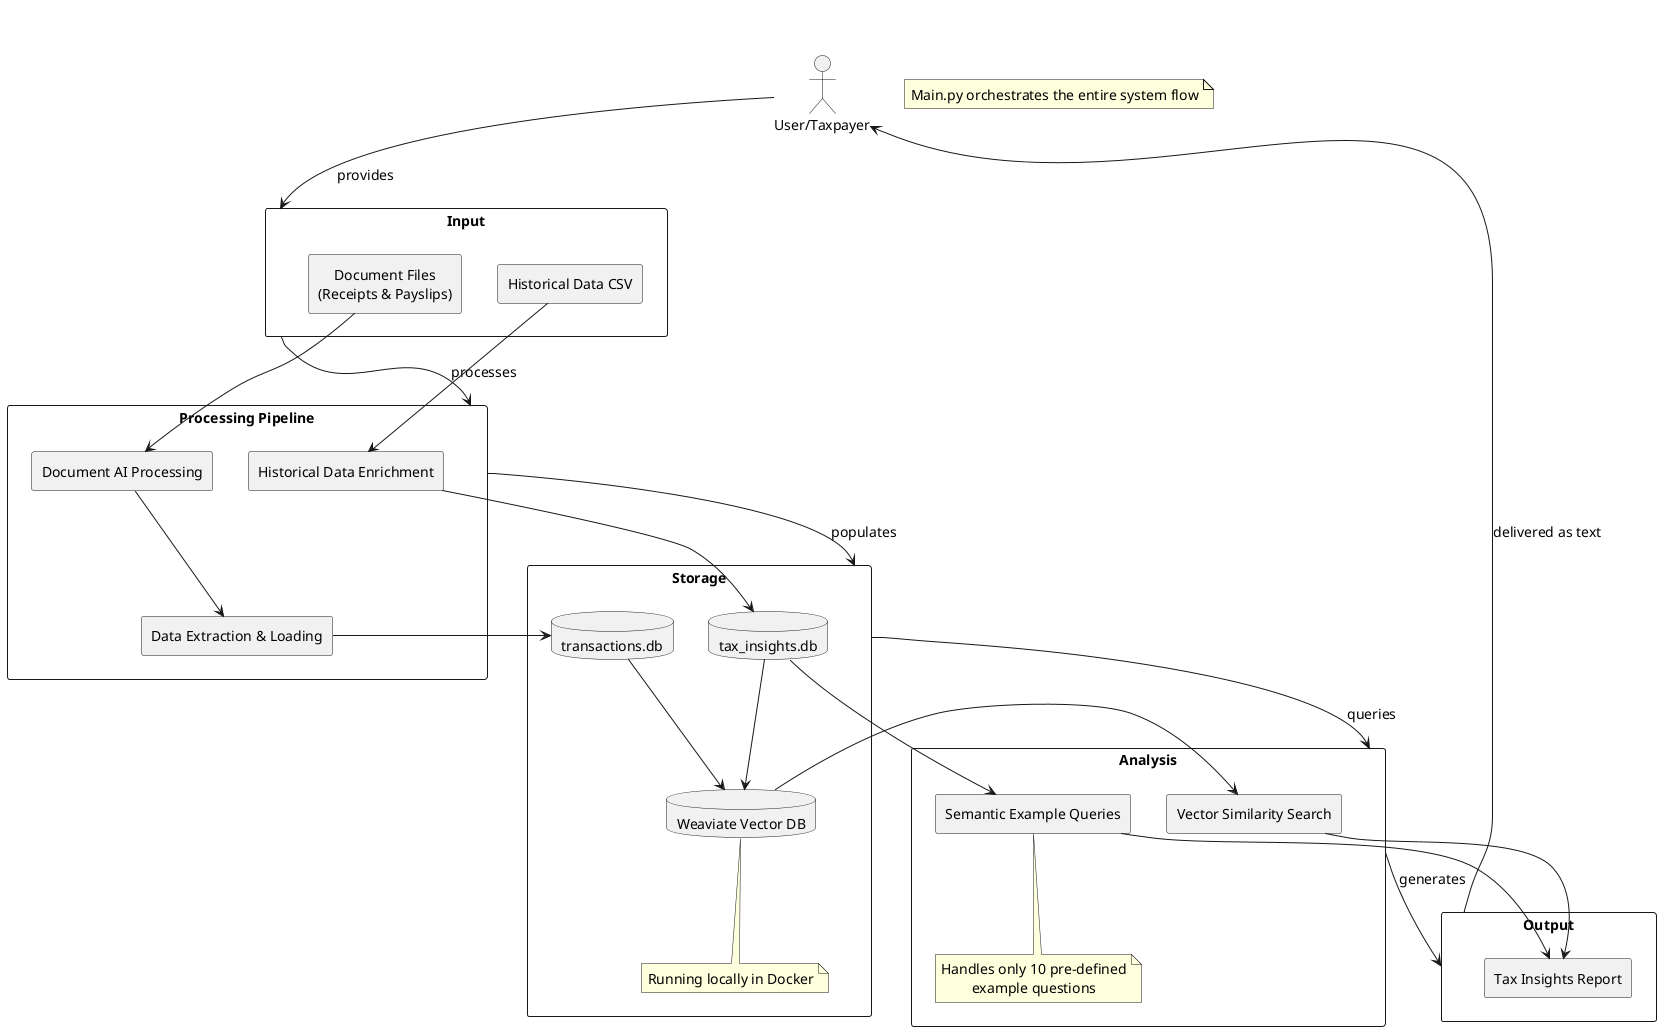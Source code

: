 @startuml Tax Processing System - Overview

' Define styling
skinparam backgroundColor white
skinparam componentStyle rectangle
skinparam monochrome false
skinparam shadowing false
skinparam packageStyle folder
skinparam defaultFontSize 14
skinparam DefaultTextAlignment center

' Main actor
actor "User/Taxpayer" as user

' High-level components
rectangle "Input" as input {
  [Document Files\n(Receipts & Payslips)] as docFiles
  [Historical Data CSV] as historicalCsv
}

rectangle "Processing Pipeline" as pipeline {
  [Document AI Processing] as docProcessing
  [Data Extraction & Loading] as dataLoading
  [Historical Data Enrichment] as dataEnrichment
}

rectangle "Storage" as storage {
  database "transactions.db" as transactionsDb
  database "tax_insights.db" as insightsDb
  database "Weaviate Vector DB" as weaviateDb
  note bottom of weaviateDb
    Running locally in Docker
  end note
}

rectangle "Analysis" as analysis {
  [Vector Similarity Search] as vectorSearch
  [Semantic Example Queries] as semanticSearch
  note bottom of semanticSearch
    Handles only 10 pre-defined
    example questions
  end note
}

rectangle "Output" as output {
  [Tax Insights Report] as report
}

' Main flow
user --> input : provides
input --> pipeline : processes
pipeline --> storage : populates
storage --> analysis : queries
analysis --> output : generates
output --> user : delivered as text

' Core paths
docFiles --> docProcessing
historicalCsv --> dataEnrichment
docProcessing --> dataLoading
dataLoading --> transactionsDb
dataEnrichment --> insightsDb
transactionsDb --> weaviateDb
insightsDb --> weaviateDb
weaviateDb --> vectorSearch
insightsDb --> semanticSearch
vectorSearch --> report
semanticSearch --> report

note "Main.py orchestrates the entire system flow" as mainPyNote

@enduml 